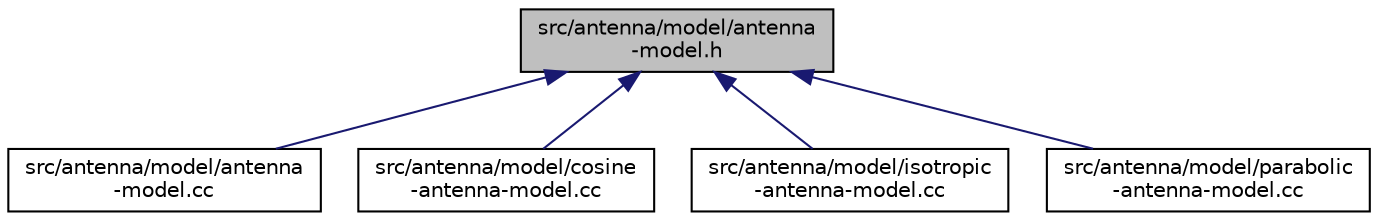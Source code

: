 digraph "src/antenna/model/antenna-model.h"
{
 // LATEX_PDF_SIZE
  edge [fontname="Helvetica",fontsize="10",labelfontname="Helvetica",labelfontsize="10"];
  node [fontname="Helvetica",fontsize="10",shape=record];
  Node1 [label="src/antenna/model/antenna\l-model.h",height=0.2,width=0.4,color="black", fillcolor="grey75", style="filled", fontcolor="black",tooltip=" "];
  Node1 -> Node2 [dir="back",color="midnightblue",fontsize="10",style="solid",fontname="Helvetica"];
  Node2 [label="src/antenna/model/antenna\l-model.cc",height=0.2,width=0.4,color="black", fillcolor="white", style="filled",URL="$antenna-model_8cc.html",tooltip=" "];
  Node1 -> Node3 [dir="back",color="midnightblue",fontsize="10",style="solid",fontname="Helvetica"];
  Node3 [label="src/antenna/model/cosine\l-antenna-model.cc",height=0.2,width=0.4,color="black", fillcolor="white", style="filled",URL="$cosine-antenna-model_8cc.html",tooltip=" "];
  Node1 -> Node4 [dir="back",color="midnightblue",fontsize="10",style="solid",fontname="Helvetica"];
  Node4 [label="src/antenna/model/isotropic\l-antenna-model.cc",height=0.2,width=0.4,color="black", fillcolor="white", style="filled",URL="$isotropic-antenna-model_8cc.html",tooltip=" "];
  Node1 -> Node5 [dir="back",color="midnightblue",fontsize="10",style="solid",fontname="Helvetica"];
  Node5 [label="src/antenna/model/parabolic\l-antenna-model.cc",height=0.2,width=0.4,color="black", fillcolor="white", style="filled",URL="$parabolic-antenna-model_8cc.html",tooltip=" "];
}
